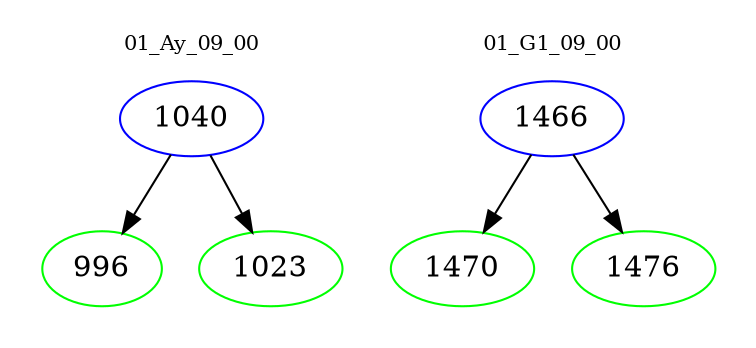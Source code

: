 digraph{
subgraph cluster_0 {
color = white
label = "01_Ay_09_00";
fontsize=10;
T0_1040 [label="1040", color="blue"]
T0_1040 -> T0_996 [color="black"]
T0_996 [label="996", color="green"]
T0_1040 -> T0_1023 [color="black"]
T0_1023 [label="1023", color="green"]
}
subgraph cluster_1 {
color = white
label = "01_G1_09_00";
fontsize=10;
T1_1466 [label="1466", color="blue"]
T1_1466 -> T1_1470 [color="black"]
T1_1470 [label="1470", color="green"]
T1_1466 -> T1_1476 [color="black"]
T1_1476 [label="1476", color="green"]
}
}
